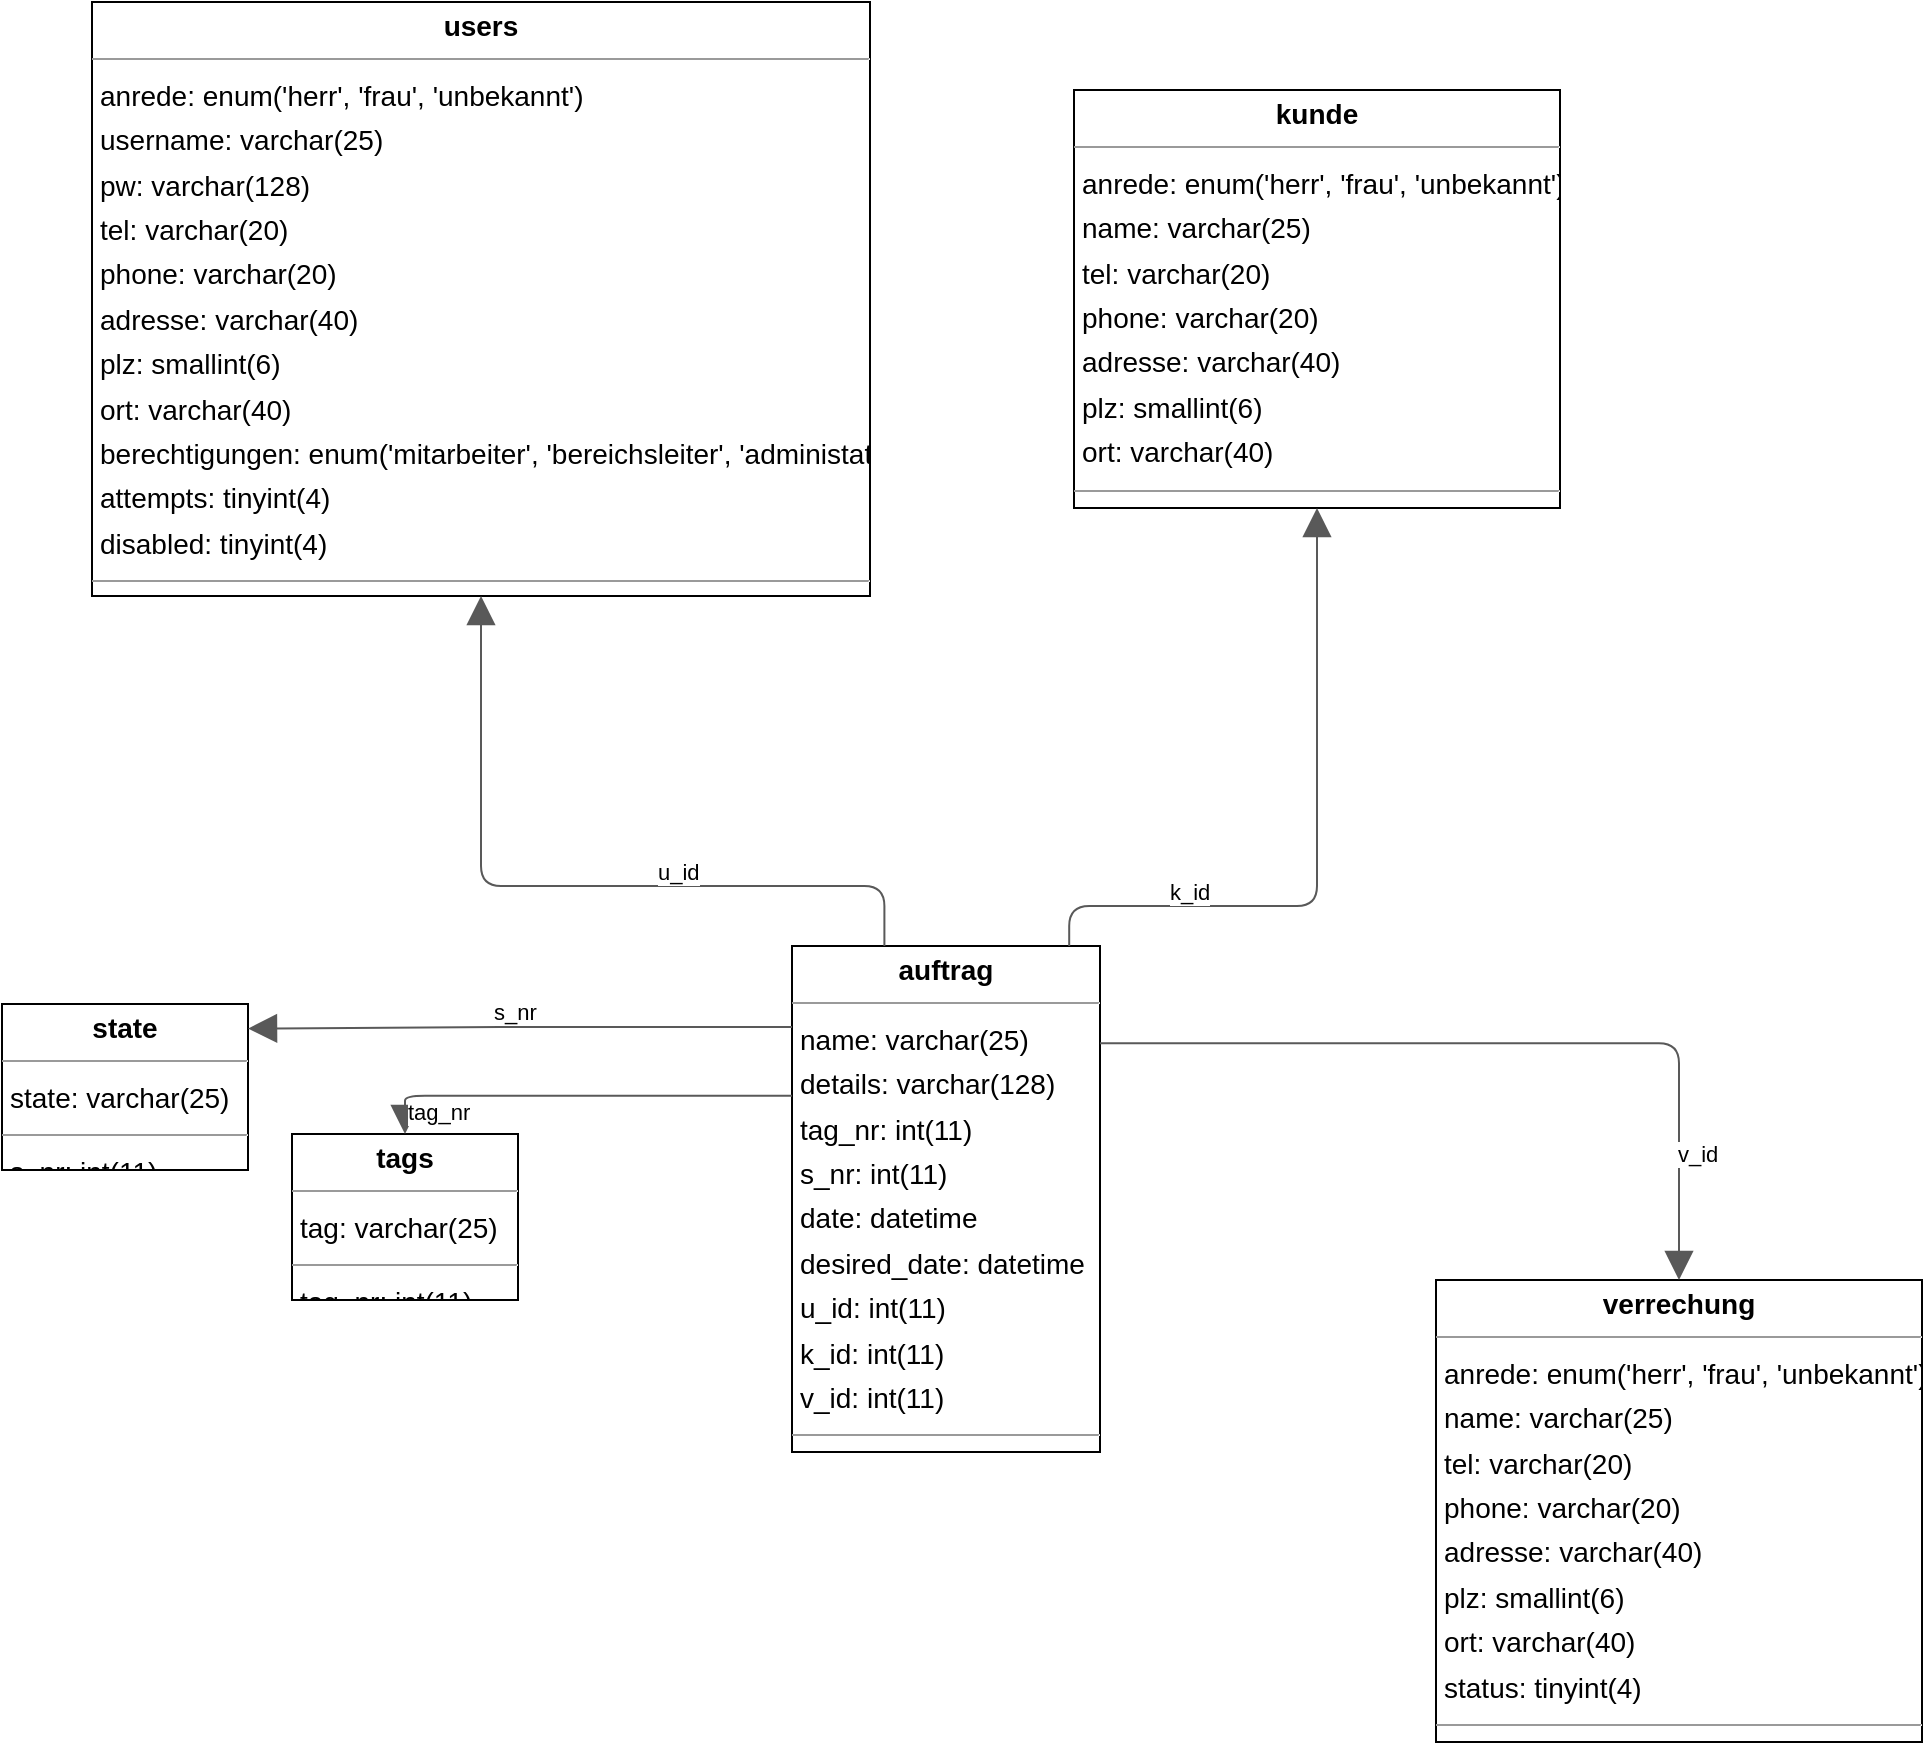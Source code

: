 <mxGraphModel dx="0" dy="0" grid="1" gridSize="10" guides="1" tooltips="1" connect="1" arrows="1" fold="1" page="0" pageScale="1" background="none" math="0" shadow="0">
  <root>
    <mxCell id="0" />
    <mxCell id="1" parent="0" />
    <mxCell id="node4" parent="1" vertex="1" value="&lt;p style=&quot;margin:0px;margin-top:4px;text-align:center;&quot;&gt;&lt;b&gt;auftrag&lt;/b&gt;&lt;/p&gt;&lt;hr size=&quot;1&quot;/&gt;&lt;p style=&quot;margin:0 0 0 4px;line-height:1.6;&quot;&gt; name: varchar(25)&lt;br/&gt; details: varchar(128)&lt;br/&gt; tag_nr: int(11)&lt;br/&gt; s_nr: int(11)&lt;br/&gt; date: datetime&lt;br/&gt; desired_date: datetime&lt;br/&gt; u_id: int(11)&lt;br/&gt; k_id: int(11)&lt;br/&gt; v_id: int(11)&lt;/p&gt;&lt;hr size=&quot;1&quot;/&gt;&lt;p style=&quot;margin:0 0 0 4px;line-height:1.6;&quot;&gt; auftr_nr: int(11)&lt;/p&gt;" style="verticalAlign=top;align=left;overflow=fill;fontSize=14;fontFamily=Helvetica;html=1;rounded=0;shadow=0;comic=0;labelBackgroundColor=none;strokeWidth=1;">
      <mxGeometry x="337" y="198" width="154" height="253" as="geometry" />
    </mxCell>
    <mxCell id="node1" parent="1" vertex="1" value="&lt;p style=&quot;margin:0px;margin-top:4px;text-align:center;&quot;&gt;&lt;b&gt;kunde&lt;/b&gt;&lt;/p&gt;&lt;hr size=&quot;1&quot;/&gt;&lt;p style=&quot;margin:0 0 0 4px;line-height:1.6;&quot;&gt; anrede: enum(&amp;#39;herr&amp;#39;, &amp;#39;frau&amp;#39;, &amp;#39;unbekannt&amp;#39;)&lt;br/&gt; name: varchar(25)&lt;br/&gt; tel: varchar(20)&lt;br/&gt; phone: varchar(20)&lt;br/&gt; adresse: varchar(40)&lt;br/&gt; plz: smallint(6)&lt;br/&gt; ort: varchar(40)&lt;/p&gt;&lt;hr size=&quot;1&quot;/&gt;&lt;p style=&quot;margin:0 0 0 4px;line-height:1.6;&quot;&gt; k_id: int(11)&lt;/p&gt;" style="verticalAlign=top;align=left;overflow=fill;fontSize=14;fontFamily=Helvetica;html=1;rounded=0;shadow=0;comic=0;labelBackgroundColor=none;strokeWidth=1;">
      <mxGeometry x="478" y="-230" width="243" height="209" as="geometry" />
    </mxCell>
    <mxCell id="node5" parent="1" vertex="1" value="&lt;p style=&quot;margin:0px;margin-top:4px;text-align:center;&quot;&gt;&lt;b&gt;state&lt;/b&gt;&lt;/p&gt;&lt;hr size=&quot;1&quot;/&gt;&lt;p style=&quot;margin:0 0 0 4px;line-height:1.6;&quot;&gt; state: varchar(25)&lt;/p&gt;&lt;hr size=&quot;1&quot;/&gt;&lt;p style=&quot;margin:0 0 0 4px;line-height:1.6;&quot;&gt; s_nr: int(11)&lt;/p&gt;" style="verticalAlign=top;align=left;overflow=fill;fontSize=14;fontFamily=Helvetica;html=1;rounded=0;shadow=0;comic=0;labelBackgroundColor=none;strokeWidth=1;">
      <mxGeometry x="-58" y="227" width="123" height="83" as="geometry" />
    </mxCell>
    <mxCell id="node3" parent="1" vertex="1" value="&lt;p style=&quot;margin:0px;margin-top:4px;text-align:center;&quot;&gt;&lt;b&gt;tags&lt;/b&gt;&lt;/p&gt;&lt;hr size=&quot;1&quot;/&gt;&lt;p style=&quot;margin:0 0 0 4px;line-height:1.6;&quot;&gt; tag: varchar(25)&lt;/p&gt;&lt;hr size=&quot;1&quot;/&gt;&lt;p style=&quot;margin:0 0 0 4px;line-height:1.6;&quot;&gt; tag_nr: int(11)&lt;/p&gt;" style="verticalAlign=top;align=left;overflow=fill;fontSize=14;fontFamily=Helvetica;html=1;rounded=0;shadow=0;comic=0;labelBackgroundColor=none;strokeWidth=1;">
      <mxGeometry x="87" y="292" width="113" height="83" as="geometry" />
    </mxCell>
    <mxCell id="node0" parent="1" vertex="1" value="&lt;p style=&quot;margin:0px;margin-top:4px;text-align:center;&quot;&gt;&lt;b&gt;users&lt;/b&gt;&lt;/p&gt;&lt;hr size=&quot;1&quot;/&gt;&lt;p style=&quot;margin:0 0 0 4px;line-height:1.6;&quot;&gt; anrede: enum(&amp;#39;herr&amp;#39;, &amp;#39;frau&amp;#39;, &amp;#39;unbekannt&amp;#39;)&lt;br/&gt; username: varchar(25)&lt;br/&gt; pw: varchar(128)&lt;br/&gt; tel: varchar(20)&lt;br/&gt; phone: varchar(20)&lt;br/&gt; adresse: varchar(40)&lt;br/&gt; plz: smallint(6)&lt;br/&gt; ort: varchar(40)&lt;br/&gt; berechtigungen: enum(&amp;#39;mitarbeiter&amp;#39;, &amp;#39;bereichsleiter&amp;#39;, &amp;#39;administator&amp;#39;)&lt;br/&gt; attempts: tinyint(4)&lt;br/&gt; disabled: tinyint(4)&lt;/p&gt;&lt;hr size=&quot;1&quot;/&gt;&lt;p style=&quot;margin:0 0 0 4px;line-height:1.6;&quot;&gt; u_id: int(11)&lt;/p&gt;" style="verticalAlign=top;align=left;overflow=fill;fontSize=14;fontFamily=Helvetica;html=1;rounded=0;shadow=0;comic=0;labelBackgroundColor=none;strokeWidth=1;">
      <mxGeometry x="-13" y="-274" width="389" height="297" as="geometry" />
    </mxCell>
    <mxCell id="node2" parent="1" vertex="1" value="&lt;p style=&quot;margin:0px;margin-top:4px;text-align:center;&quot;&gt;&lt;b&gt;verrechung&lt;/b&gt;&lt;/p&gt;&lt;hr size=&quot;1&quot;/&gt;&lt;p style=&quot;margin:0 0 0 4px;line-height:1.6;&quot;&gt; anrede: enum(&amp;#39;herr&amp;#39;, &amp;#39;frau&amp;#39;, &amp;#39;unbekannt&amp;#39;)&lt;br/&gt; name: varchar(25)&lt;br/&gt; tel: varchar(20)&lt;br/&gt; phone: varchar(20)&lt;br/&gt; adresse: varchar(40)&lt;br/&gt; plz: smallint(6)&lt;br/&gt; ort: varchar(40)&lt;br/&gt; status: tinyint(4)&lt;/p&gt;&lt;hr size=&quot;1&quot;/&gt;&lt;p style=&quot;margin:0 0 0 4px;line-height:1.6;&quot;&gt; v_id: int(11)&lt;/p&gt;" style="verticalAlign=top;align=left;overflow=fill;fontSize=14;fontFamily=Helvetica;html=1;rounded=0;shadow=0;comic=0;labelBackgroundColor=none;strokeWidth=1;">
      <mxGeometry x="659" y="365" width="243" height="231" as="geometry" />
    </mxCell>
    <mxCell id="edge0" edge="1" value="" parent="1" source="node4" target="node1" style="html=1;rounded=1;edgeStyle=orthogonalEdgeStyle;dashed=0;startArrow=none;endArrow=block;endSize=12;strokeColor=#595959;exitX=0.900;exitY=0.000;exitDx=0;exitDy=0;entryX=0.500;entryY=1.000;entryDx=0;entryDy=0;">
      <mxGeometry width="50" height="50" relative="1" as="geometry">
        <Array as="points">
          <mxPoint x="475" y="178" />
          <mxPoint x="600" y="178" />
        </Array>
      </mxGeometry>
    </mxCell>
    <mxCell id="label2" parent="edge0" vertex="1" connectable="0" value="k_id" style="edgeLabel;resizable=0;html=1;align=left;verticalAlign=top;strokeColor=default;">
      <mxGeometry x="524" y="158" as="geometry" />
    </mxCell>
    <mxCell id="edge4" edge="1" value="" parent="1" source="node4" target="node5" style="html=1;rounded=1;edgeStyle=orthogonalEdgeStyle;dashed=0;startArrow=none;endArrow=block;endSize=12;strokeColor=#595959;exitX=0.000;exitY=0.160;exitDx=0;exitDy=0;entryX=1.000;entryY=0.148;entryDx=0;entryDy=0;">
      <mxGeometry width="50" height="50" relative="1" as="geometry">
        <Array as="points" />
      </mxGeometry>
    </mxCell>
    <mxCell id="label26" parent="edge4" vertex="1" connectable="0" value="s_nr" style="edgeLabel;resizable=0;html=1;align=left;verticalAlign=top;strokeColor=default;">
      <mxGeometry x="186" y="218" as="geometry" />
    </mxCell>
    <mxCell id="edge2" edge="1" value="" parent="1" source="node4" target="node3" style="html=1;rounded=1;edgeStyle=orthogonalEdgeStyle;dashed=0;startArrow=none;endArrow=block;endSize=12;strokeColor=#595959;exitX=0.000;exitY=0.296;exitDx=0;exitDy=0;entryX=0.500;entryY=0.000;entryDx=0;entryDy=0;">
      <mxGeometry width="50" height="50" relative="1" as="geometry">
        <Array as="points">
          <mxPoint x="143" y="273" />
        </Array>
      </mxGeometry>
    </mxCell>
    <mxCell id="label14" parent="edge2" vertex="1" connectable="0" value="tag_nr" style="edgeLabel;resizable=0;html=1;align=left;verticalAlign=top;strokeColor=default;">
      <mxGeometry x="143" y="268" as="geometry" />
    </mxCell>
    <mxCell id="edge3" edge="1" value="" parent="1" source="node4" target="node0" style="html=1;rounded=1;edgeStyle=orthogonalEdgeStyle;dashed=0;startArrow=none;endArrow=block;endSize=12;strokeColor=#595959;exitX=0.300;exitY=0.000;exitDx=0;exitDy=0;entryX=0.500;entryY=1.000;entryDx=0;entryDy=0;">
      <mxGeometry width="50" height="50" relative="1" as="geometry">
        <Array as="points">
          <mxPoint x="383" y="168" />
          <mxPoint x="182" y="168" />
        </Array>
      </mxGeometry>
    </mxCell>
    <mxCell id="label20" parent="edge3" vertex="1" connectable="0" value="u_id" style="edgeLabel;resizable=0;html=1;align=left;verticalAlign=top;strokeColor=default;">
      <mxGeometry x="268" y="148" as="geometry" />
    </mxCell>
    <mxCell id="edge1" edge="1" value="" parent="1" source="node4" target="node2" style="html=1;rounded=1;edgeStyle=orthogonalEdgeStyle;dashed=0;startArrow=none;endArrow=block;endSize=12;strokeColor=#595959;exitX=1.000;exitY=0.192;exitDx=0;exitDy=0;entryX=0.500;entryY=0.000;entryDx=0;entryDy=0;">
      <mxGeometry width="50" height="50" relative="1" as="geometry">
        <Array as="points">
          <mxPoint x="781" y="247" />
        </Array>
      </mxGeometry>
    </mxCell>
    <mxCell id="label8" parent="edge1" vertex="1" connectable="0" value="v_id" style="edgeLabel;resizable=0;html=1;align=left;verticalAlign=top;strokeColor=default;">
      <mxGeometry x="778" y="289" as="geometry" />
    </mxCell>
  </root>
</mxGraphModel>
